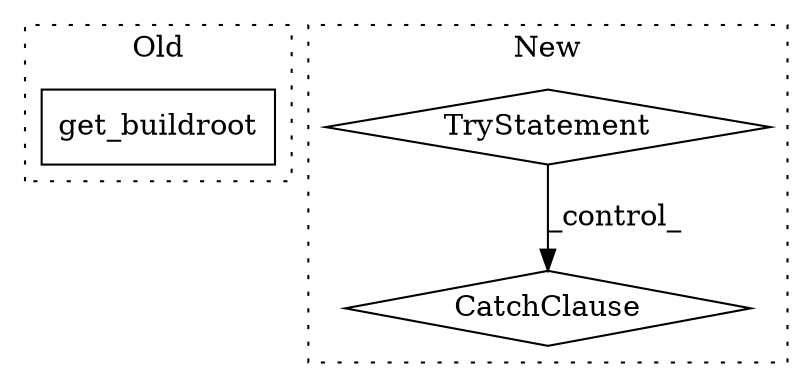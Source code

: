 digraph G {
subgraph cluster0 {
1 [label="get_buildroot" a="32" s="7294" l="15" shape="box"];
label = "Old";
style="dotted";
}
subgraph cluster1 {
2 [label="CatchClause" a="12" s="7180,7205" l="13,2" shape="diamond"];
3 [label="TryStatement" a="54" s="7118" l="4" shape="diamond"];
label = "New";
style="dotted";
}
3 -> 2 [label="_control_"];
}